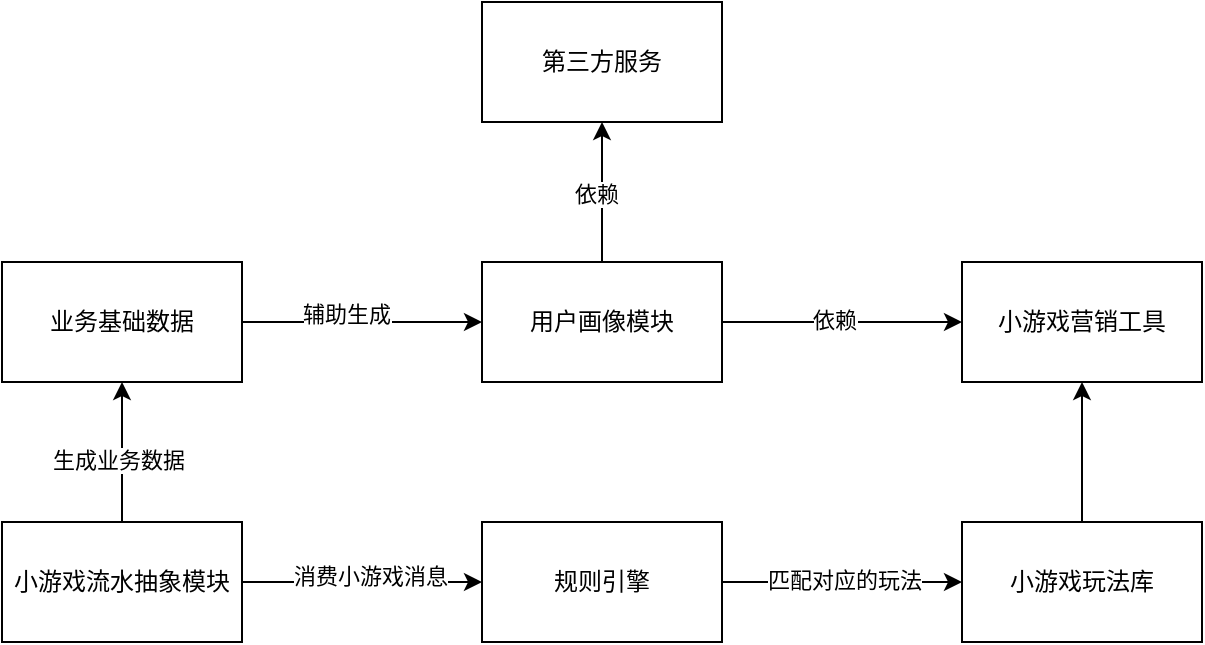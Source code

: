 <mxfile version="21.6.6" type="github">
  <diagram name="第 1 页" id="XypDvt0y7FM2inI-ccsS">
    <mxGraphModel dx="1892" dy="1125" grid="1" gridSize="10" guides="1" tooltips="1" connect="1" arrows="1" fold="1" page="1" pageScale="1" pageWidth="827" pageHeight="1169" math="0" shadow="0">
      <root>
        <mxCell id="0" />
        <mxCell id="1" parent="0" />
        <mxCell id="x85ksWlpWsOPw-1cYPl7-9" style="edgeStyle=orthogonalEdgeStyle;rounded=0;orthogonalLoop=1;jettySize=auto;html=1;" parent="1" source="x85ksWlpWsOPw-1cYPl7-1" target="x85ksWlpWsOPw-1cYPl7-8" edge="1">
          <mxGeometry relative="1" as="geometry" />
        </mxCell>
        <mxCell id="x85ksWlpWsOPw-1cYPl7-10" value="匹配对应的玩法" style="edgeLabel;html=1;align=center;verticalAlign=middle;resizable=0;points=[];" parent="x85ksWlpWsOPw-1cYPl7-9" vertex="1" connectable="0">
          <mxGeometry x="0.018" y="1" relative="1" as="geometry">
            <mxPoint as="offset" />
          </mxGeometry>
        </mxCell>
        <mxCell id="x85ksWlpWsOPw-1cYPl7-1" value="规则引擎" style="rounded=0;whiteSpace=wrap;html=1;" parent="1" vertex="1">
          <mxGeometry x="270" y="370" width="120" height="60" as="geometry" />
        </mxCell>
        <mxCell id="x85ksWlpWsOPw-1cYPl7-5" style="edgeStyle=orthogonalEdgeStyle;rounded=0;orthogonalLoop=1;jettySize=auto;html=1;" parent="1" source="x85ksWlpWsOPw-1cYPl7-2" target="x85ksWlpWsOPw-1cYPl7-1" edge="1">
          <mxGeometry relative="1" as="geometry" />
        </mxCell>
        <mxCell id="x85ksWlpWsOPw-1cYPl7-6" value="消费小游戏消息" style="edgeLabel;html=1;align=center;verticalAlign=middle;resizable=0;points=[];" parent="x85ksWlpWsOPw-1cYPl7-5" vertex="1" connectable="0">
          <mxGeometry x="0.06" y="3" relative="1" as="geometry">
            <mxPoint as="offset" />
          </mxGeometry>
        </mxCell>
        <mxCell id="i-OBkGz8lRGeeGH-D7Ns-5" value="" style="edgeStyle=orthogonalEdgeStyle;rounded=0;orthogonalLoop=1;jettySize=auto;html=1;" edge="1" parent="1" source="x85ksWlpWsOPw-1cYPl7-2" target="i-OBkGz8lRGeeGH-D7Ns-4">
          <mxGeometry relative="1" as="geometry" />
        </mxCell>
        <mxCell id="i-OBkGz8lRGeeGH-D7Ns-9" value="生成业务数据" style="edgeLabel;html=1;align=center;verticalAlign=middle;resizable=0;points=[];" vertex="1" connectable="0" parent="i-OBkGz8lRGeeGH-D7Ns-5">
          <mxGeometry x="-0.1" y="2" relative="1" as="geometry">
            <mxPoint as="offset" />
          </mxGeometry>
        </mxCell>
        <mxCell id="x85ksWlpWsOPw-1cYPl7-2" value="小游戏流水抽象模块" style="rounded=0;whiteSpace=wrap;html=1;" parent="1" vertex="1">
          <mxGeometry x="30" y="370" width="120" height="60" as="geometry" />
        </mxCell>
        <mxCell id="i-OBkGz8lRGeeGH-D7Ns-12" style="edgeStyle=orthogonalEdgeStyle;rounded=0;orthogonalLoop=1;jettySize=auto;html=1;entryX=0.5;entryY=1;entryDx=0;entryDy=0;" edge="1" parent="1" source="x85ksWlpWsOPw-1cYPl7-8" target="x85ksWlpWsOPw-1cYPl7-12">
          <mxGeometry relative="1" as="geometry" />
        </mxCell>
        <mxCell id="x85ksWlpWsOPw-1cYPl7-8" value="小游戏玩法库" style="rounded=0;whiteSpace=wrap;html=1;" parent="1" vertex="1">
          <mxGeometry x="510" y="370" width="120" height="60" as="geometry" />
        </mxCell>
        <mxCell id="x85ksWlpWsOPw-1cYPl7-12" value="小游戏营销工具" style="rounded=0;whiteSpace=wrap;html=1;" parent="1" vertex="1">
          <mxGeometry x="510" y="240" width="120" height="60" as="geometry" />
        </mxCell>
        <mxCell id="i-OBkGz8lRGeeGH-D7Ns-7" style="edgeStyle=orthogonalEdgeStyle;rounded=0;orthogonalLoop=1;jettySize=auto;html=1;" edge="1" parent="1" source="i-OBkGz8lRGeeGH-D7Ns-2" target="i-OBkGz8lRGeeGH-D7Ns-6">
          <mxGeometry relative="1" as="geometry" />
        </mxCell>
        <mxCell id="i-OBkGz8lRGeeGH-D7Ns-15" value="依赖" style="edgeLabel;html=1;align=center;verticalAlign=middle;resizable=0;points=[];" vertex="1" connectable="0" parent="i-OBkGz8lRGeeGH-D7Ns-7">
          <mxGeometry x="-0.018" y="3" relative="1" as="geometry">
            <mxPoint as="offset" />
          </mxGeometry>
        </mxCell>
        <mxCell id="i-OBkGz8lRGeeGH-D7Ns-8" style="edgeStyle=orthogonalEdgeStyle;rounded=0;orthogonalLoop=1;jettySize=auto;html=1;entryX=0;entryY=0.5;entryDx=0;entryDy=0;" edge="1" parent="1" source="i-OBkGz8lRGeeGH-D7Ns-2" target="x85ksWlpWsOPw-1cYPl7-12">
          <mxGeometry relative="1" as="geometry" />
        </mxCell>
        <mxCell id="i-OBkGz8lRGeeGH-D7Ns-16" value="依赖" style="edgeLabel;html=1;align=center;verticalAlign=middle;resizable=0;points=[];" vertex="1" connectable="0" parent="i-OBkGz8lRGeeGH-D7Ns-8">
          <mxGeometry x="-0.071" y="1" relative="1" as="geometry">
            <mxPoint as="offset" />
          </mxGeometry>
        </mxCell>
        <mxCell id="i-OBkGz8lRGeeGH-D7Ns-2" value="用户画像模块" style="rounded=0;whiteSpace=wrap;html=1;" vertex="1" parent="1">
          <mxGeometry x="270" y="240" width="120" height="60" as="geometry" />
        </mxCell>
        <mxCell id="i-OBkGz8lRGeeGH-D7Ns-13" style="edgeStyle=orthogonalEdgeStyle;rounded=0;orthogonalLoop=1;jettySize=auto;html=1;entryX=0;entryY=0.5;entryDx=0;entryDy=0;" edge="1" parent="1" source="i-OBkGz8lRGeeGH-D7Ns-4" target="i-OBkGz8lRGeeGH-D7Ns-2">
          <mxGeometry relative="1" as="geometry" />
        </mxCell>
        <mxCell id="i-OBkGz8lRGeeGH-D7Ns-14" value="辅助生成" style="edgeLabel;html=1;align=center;verticalAlign=middle;resizable=0;points=[];" vertex="1" connectable="0" parent="i-OBkGz8lRGeeGH-D7Ns-13">
          <mxGeometry x="-0.14" y="4" relative="1" as="geometry">
            <mxPoint as="offset" />
          </mxGeometry>
        </mxCell>
        <mxCell id="i-OBkGz8lRGeeGH-D7Ns-4" value="业务基础数据" style="rounded=0;whiteSpace=wrap;html=1;" vertex="1" parent="1">
          <mxGeometry x="30" y="240" width="120" height="60" as="geometry" />
        </mxCell>
        <mxCell id="i-OBkGz8lRGeeGH-D7Ns-6" value="第三方服务" style="rounded=0;whiteSpace=wrap;html=1;" vertex="1" parent="1">
          <mxGeometry x="270" y="110" width="120" height="60" as="geometry" />
        </mxCell>
      </root>
    </mxGraphModel>
  </diagram>
</mxfile>
